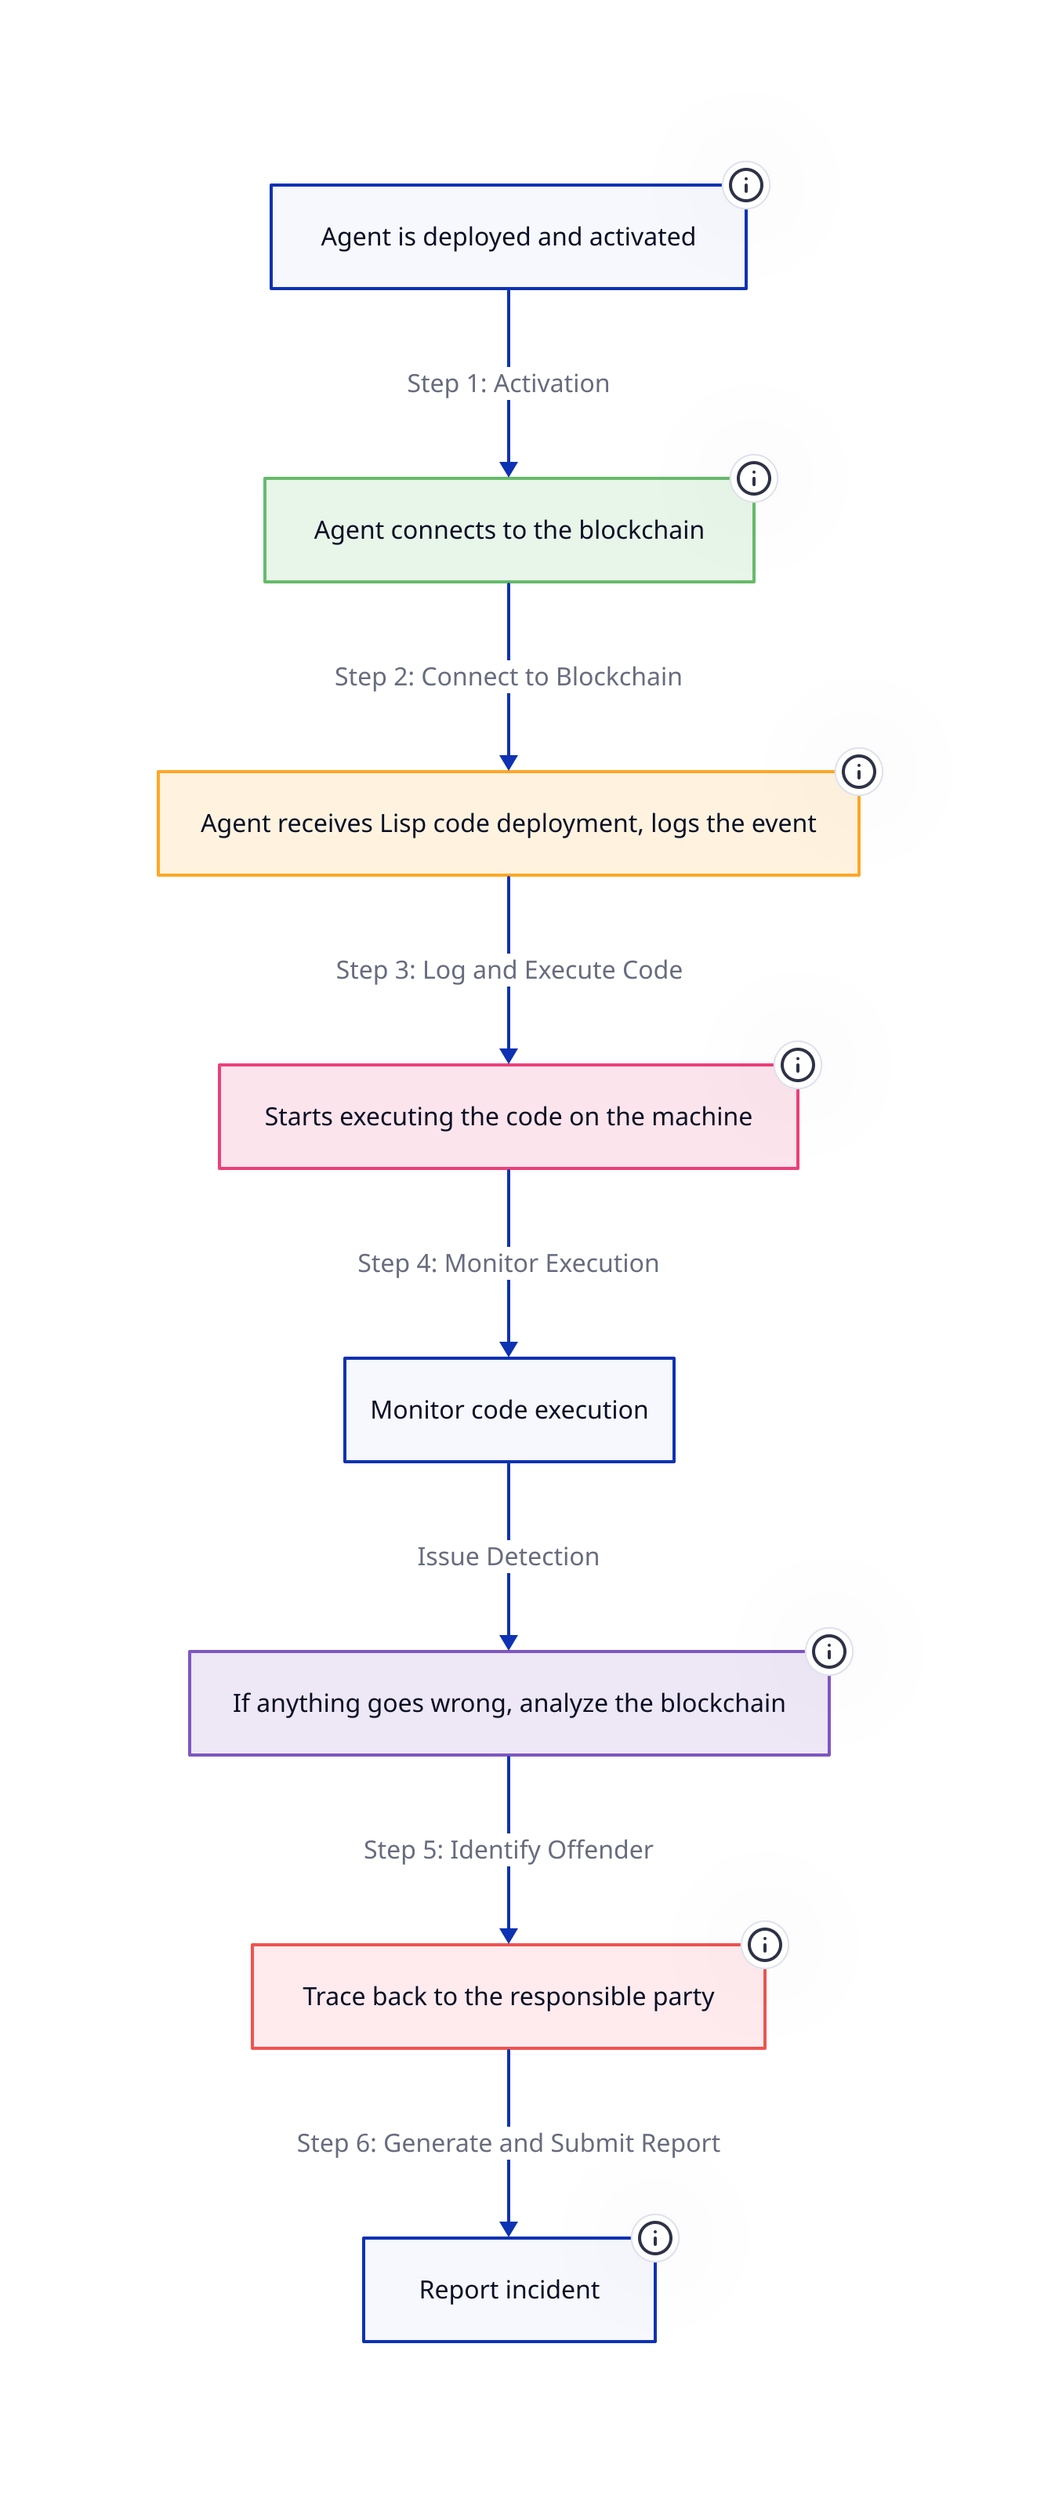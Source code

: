 # Definition of nodes.
agentActivated: "Agent is deployed and activated"
blockchainConnection: "Agent connects to the blockchain"
lispCodeDeployment: "Agent receives Lisp code deployment, logs the event"
codeExecution: "Starts executing the code on the machine"
executionMonitoring: "Monitor code execution"
issueAnalysis: "If anything goes wrong, analyze the blockchain"
traceback: "Trace back to the responsible party"
report: "Report incident"

# Connections + labels.
agentActivated -> blockchainConnection: "Step 1: Activation"
blockchainConnection -> lispCodeDeployment: "Step 2: Connect to Blockchain"
lispCodeDeployment -> codeExecution: "Step 3: Log and Execute Code"
codeExecution -> executionMonitoring: "Step 4: Monitor Execution"
executionMonitoring -> issueAnalysis: "Issue Detection"
issueAnalysis -> traceback: "Step 5: Identify Offender"
traceback -> report: "Step 6: Generate and Submit Report"

# Tooltips.
agentActivated: {tooltip: "The agent is deployed on the host and begins its operation."}
blockchainConnection: {tooltip: "Establishes connection to the private blockchain network."}
lispCodeDeployment: {tooltip: "Receives and logs the deployment of Lisp code. This might include information about the vendor who deployed the code, time & date, and more."}
codeExecution: {tooltip: "Executes the deployed Lisp code on the machine."}
issueAnalysis: {tooltip: "Analyzes the blockchain logs to investigate any issues."}
traceback: {tooltip: "Identifies the source of the problematic code deployment."}
report: {tooltip: "Generate report and submit to appropriate party (e.g. via e-mail, webhook, etc.)"}

# Styling.
blockchainConnection.style: {
  fill: "#e8f5e9"
  stroke: "#66bb6a"
}

lispCodeDeployment.style: {
  fill: "#fff3e0"
  stroke: "#ffa726"
}

codeExecution.style: {
  fill: "#fce4ec"
  stroke: "#ec407a"
}

issueAnalysis.style: {
  fill: "#ede7f6"
  stroke: "#7e57c2"
}

traceback.style: {
  fill: "#ffebee"
  stroke: "#ef5350"
}
